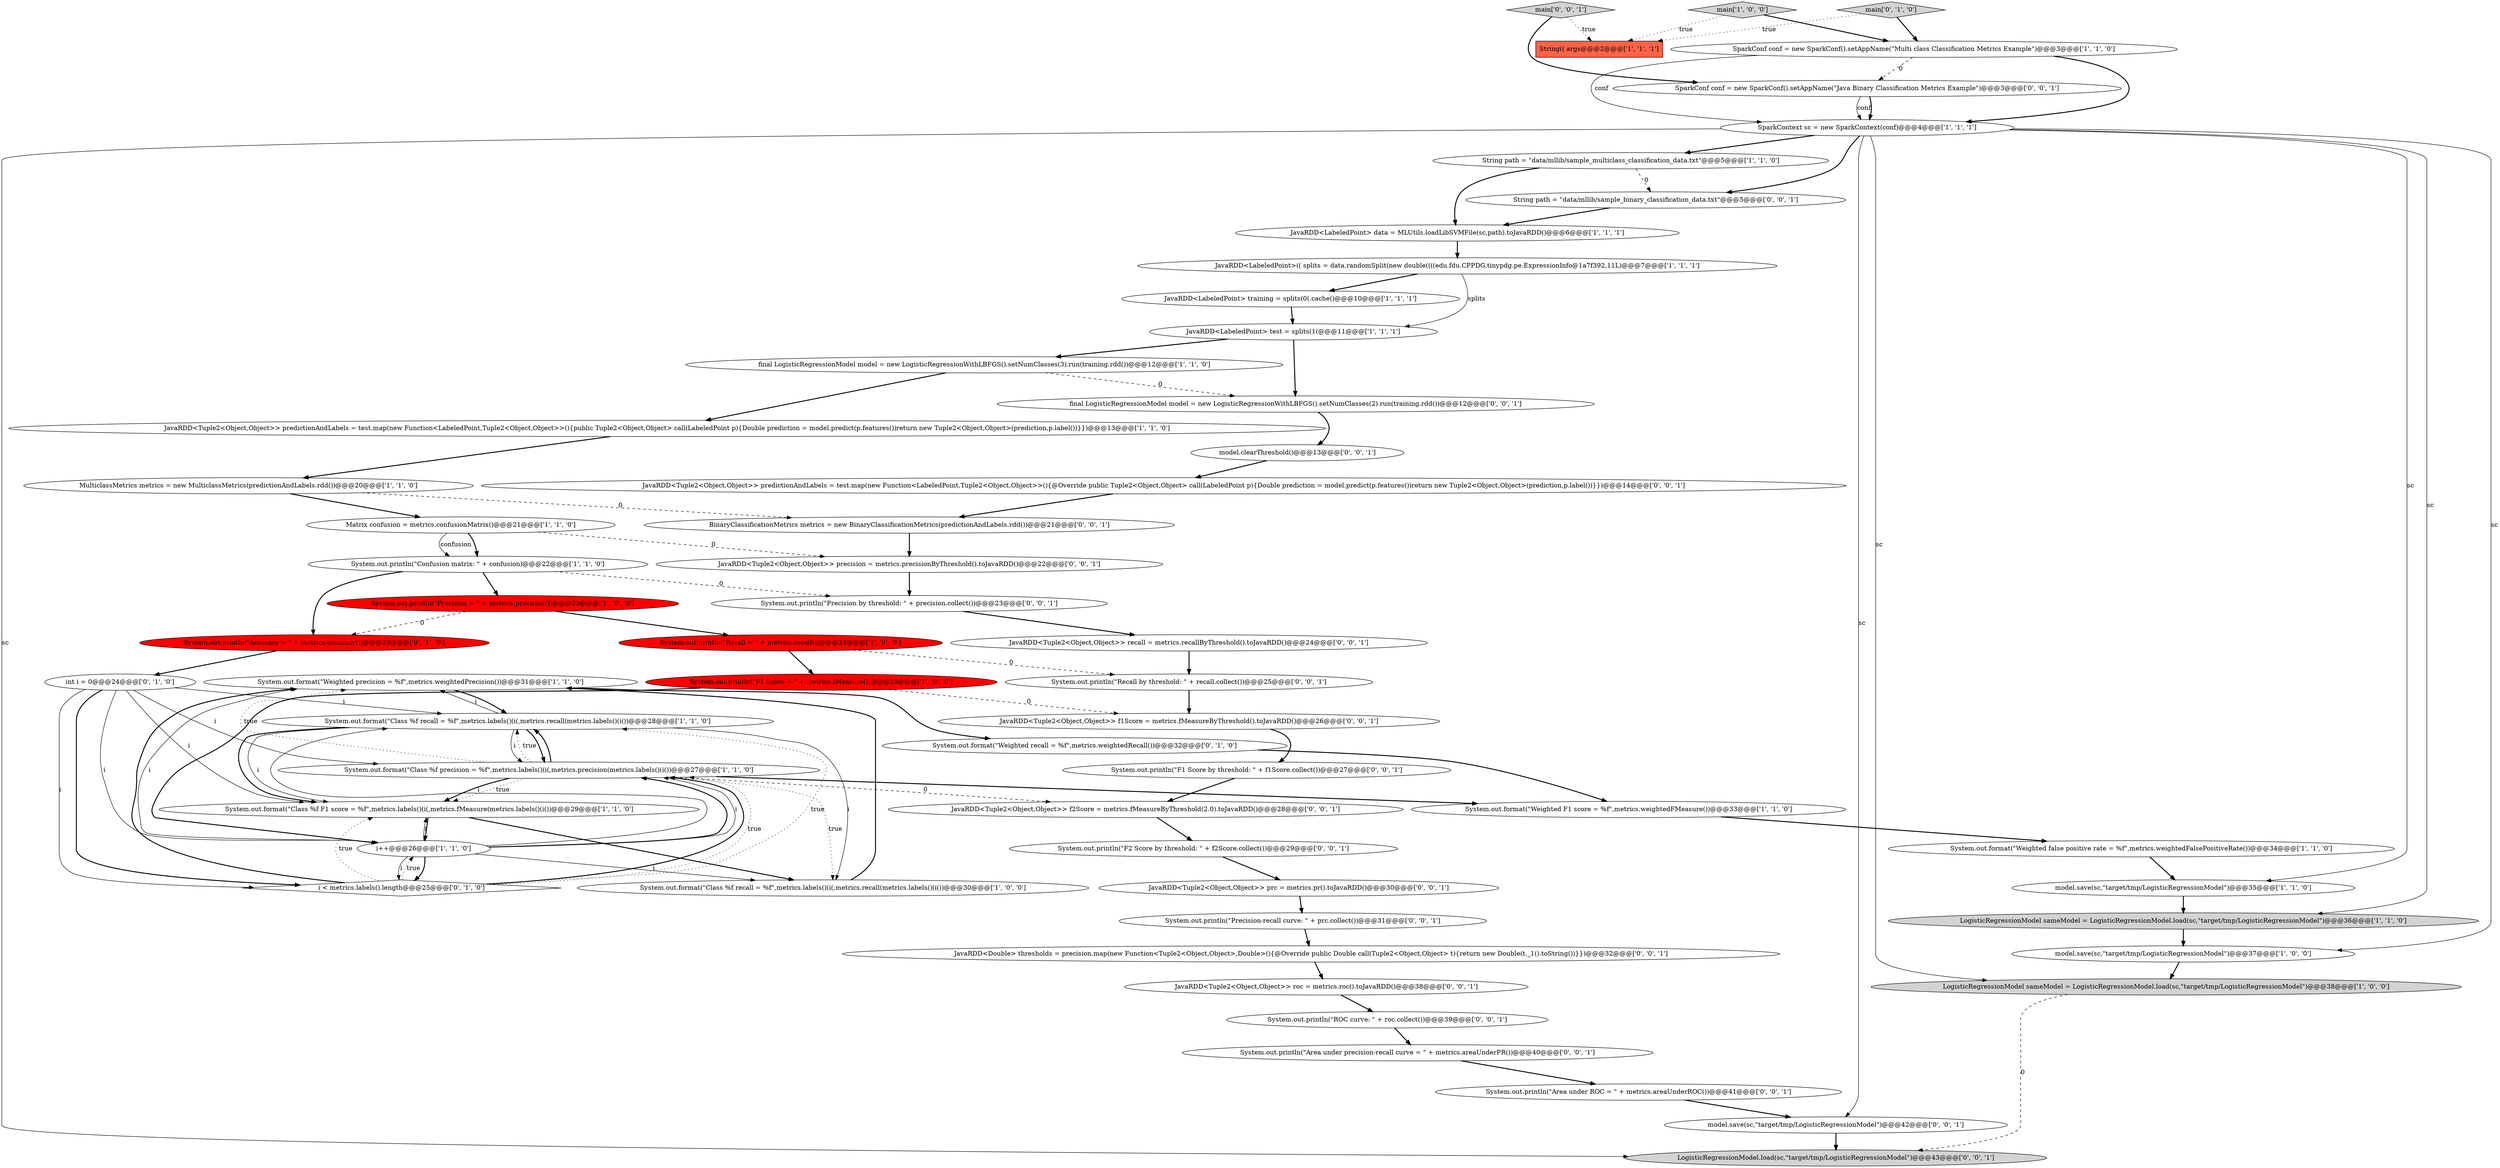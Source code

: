 digraph {
42 [style = filled, label = "LogisticRegressionModel.load(sc,\"target/tmp/LogisticRegressionModel\")@@@43@@@['0', '0', '1']", fillcolor = lightgray, shape = ellipse image = "AAA0AAABBB3BBB"];
43 [style = filled, label = "String path = \"data/mllib/sample_binary_classification_data.txt\"@@@5@@@['0', '0', '1']", fillcolor = white, shape = ellipse image = "AAA0AAABBB3BBB"];
37 [style = filled, label = "JavaRDD<Tuple2<Object,Object>> recall = metrics.recallByThreshold().toJavaRDD()@@@24@@@['0', '0', '1']", fillcolor = white, shape = ellipse image = "AAA0AAABBB3BBB"];
39 [style = filled, label = "JavaRDD<Double> thresholds = precision.map(new Function<Tuple2<Object,Object>,Double>(){@Override public Double call(Tuple2<Object,Object> t){return new Double(t._1().toString())}})@@@32@@@['0', '0', '1']", fillcolor = white, shape = ellipse image = "AAA0AAABBB3BBB"];
18 [style = filled, label = "model.save(sc,\"target/tmp/LogisticRegressionModel\")@@@37@@@['1', '0', '0']", fillcolor = white, shape = ellipse image = "AAA0AAABBB1BBB"];
11 [style = filled, label = "final LogisticRegressionModel model = new LogisticRegressionWithLBFGS().setNumClasses(3).run(training.rdd())@@@12@@@['1', '1', '0']", fillcolor = white, shape = ellipse image = "AAA0AAABBB1BBB"];
20 [style = filled, label = "MulticlassMetrics metrics = new MulticlassMetrics(predictionAndLabels.rdd())@@@20@@@['1', '1', '0']", fillcolor = white, shape = ellipse image = "AAA0AAABBB1BBB"];
46 [style = filled, label = "model.clearThreshold()@@@13@@@['0', '0', '1']", fillcolor = white, shape = ellipse image = "AAA0AAABBB3BBB"];
51 [style = filled, label = "SparkConf conf = new SparkConf().setAppName(\"Java Binary Classification Metrics Example\")@@@3@@@['0', '0', '1']", fillcolor = white, shape = ellipse image = "AAA0AAABBB3BBB"];
48 [style = filled, label = "JavaRDD<Tuple2<Object,Object>> f1Score = metrics.fMeasureByThreshold().toJavaRDD()@@@26@@@['0', '0', '1']", fillcolor = white, shape = ellipse image = "AAA0AAABBB3BBB"];
36 [style = filled, label = "final LogisticRegressionModel model = new LogisticRegressionWithLBFGS().setNumClasses(2).run(training.rdd())@@@12@@@['0', '0', '1']", fillcolor = white, shape = ellipse image = "AAA0AAABBB3BBB"];
52 [style = filled, label = "System.out.println(\"F2 Score by threshold: \" + f2Score.collect())@@@29@@@['0', '0', '1']", fillcolor = white, shape = ellipse image = "AAA0AAABBB3BBB"];
15 [style = filled, label = "JavaRDD<LabeledPoint>(( splits = data.randomSplit(new double((((edu.fdu.CPPDG.tinypdg.pe.ExpressionInfo@1a7f392,11L)@@@7@@@['1', '1', '1']", fillcolor = white, shape = ellipse image = "AAA0AAABBB1BBB"];
6 [style = filled, label = "System.out.println(\"Recall = \" + metrics.recall())@@@24@@@['1', '0', '0']", fillcolor = red, shape = ellipse image = "AAA1AAABBB1BBB"];
7 [style = filled, label = "i++@@@26@@@['1', '1', '0']", fillcolor = white, shape = ellipse image = "AAA0AAABBB1BBB"];
16 [style = filled, label = "System.out.format(\"Weighted precision = %f\",metrics.weightedPrecision())@@@31@@@['1', '1', '0']", fillcolor = white, shape = ellipse image = "AAA0AAABBB1BBB"];
13 [style = filled, label = "JavaRDD<LabeledPoint> data = MLUtils.loadLibSVMFile(sc,path).toJavaRDD()@@@6@@@['1', '1', '1']", fillcolor = white, shape = ellipse image = "AAA0AAABBB1BBB"];
9 [style = filled, label = "System.out.println(\"Precision = \" + metrics.precision())@@@23@@@['1', '0', '0']", fillcolor = red, shape = ellipse image = "AAA1AAABBB1BBB"];
27 [style = filled, label = "System.out.format(\"Class %f recall = %f\",metrics.labels()(i(,metrics.recall(metrics.labels()(i())@@@30@@@['1', '0', '0']", fillcolor = white, shape = ellipse image = "AAA0AAABBB1BBB"];
5 [style = filled, label = "Matrix confusion = metrics.confusionMatrix()@@@21@@@['1', '1', '0']", fillcolor = white, shape = ellipse image = "AAA0AAABBB1BBB"];
23 [style = filled, label = "LogisticRegressionModel sameModel = LogisticRegressionModel.load(sc,\"target/tmp/LogisticRegressionModel\")@@@38@@@['1', '0', '0']", fillcolor = lightgray, shape = ellipse image = "AAA0AAABBB1BBB"];
24 [style = filled, label = "System.out.format(\"Weighted F1 score = %f\",metrics.weightedFMeasure())@@@33@@@['1', '1', '0']", fillcolor = white, shape = ellipse image = "AAA0AAABBB1BBB"];
44 [style = filled, label = "System.out.println(\"Precision by threshold: \" + precision.collect())@@@23@@@['0', '0', '1']", fillcolor = white, shape = ellipse image = "AAA0AAABBB3BBB"];
47 [style = filled, label = "JavaRDD<Tuple2<Object,Object>> roc = metrics.roc().toJavaRDD()@@@38@@@['0', '0', '1']", fillcolor = white, shape = ellipse image = "AAA0AAABBB3BBB"];
25 [style = filled, label = "System.out.format(\"Class %f recall = %f\",metrics.labels()(i(,metrics.recall(metrics.labels()(i())@@@28@@@['1', '1', '0']", fillcolor = white, shape = ellipse image = "AAA0AAABBB1BBB"];
8 [style = filled, label = "model.save(sc,\"target/tmp/LogisticRegressionModel\")@@@35@@@['1', '1', '0']", fillcolor = white, shape = ellipse image = "AAA0AAABBB1BBB"];
3 [style = filled, label = "System.out.println(\"Confusion matrix: \" + confusion)@@@22@@@['1', '1', '0']", fillcolor = white, shape = ellipse image = "AAA0AAABBB1BBB"];
19 [style = filled, label = "SparkConf conf = new SparkConf().setAppName(\"Multi class Classification Metrics Example\")@@@3@@@['1', '1', '0']", fillcolor = white, shape = ellipse image = "AAA0AAABBB1BBB"];
50 [style = filled, label = "System.out.println(\"ROC curve: \" + roc.collect())@@@39@@@['0', '0', '1']", fillcolor = white, shape = ellipse image = "AAA0AAABBB3BBB"];
12 [style = filled, label = "System.out.format(\"Weighted false positive rate = %f\",metrics.weightedFalsePositiveRate())@@@34@@@['1', '1', '0']", fillcolor = white, shape = ellipse image = "AAA0AAABBB1BBB"];
26 [style = filled, label = "LogisticRegressionModel sameModel = LogisticRegressionModel.load(sc,\"target/tmp/LogisticRegressionModel\")@@@36@@@['1', '1', '0']", fillcolor = lightgray, shape = ellipse image = "AAA0AAABBB1BBB"];
21 [style = filled, label = "System.out.println(\"F1 Score = \" + metrics.fMeasure())@@@25@@@['1', '0', '0']", fillcolor = red, shape = ellipse image = "AAA1AAABBB1BBB"];
29 [style = filled, label = "System.out.println(\"Accuracy = \" + metrics.accuracy())@@@23@@@['0', '1', '0']", fillcolor = red, shape = ellipse image = "AAA1AAABBB2BBB"];
30 [style = filled, label = "main['0', '1', '0']", fillcolor = lightgray, shape = diamond image = "AAA0AAABBB2BBB"];
41 [style = filled, label = "System.out.println(\"Area under ROC = \" + metrics.areaUnderROC())@@@41@@@['0', '0', '1']", fillcolor = white, shape = ellipse image = "AAA0AAABBB3BBB"];
45 [style = filled, label = "JavaRDD<Tuple2<Object,Object>> precision = metrics.precisionByThreshold().toJavaRDD()@@@22@@@['0', '0', '1']", fillcolor = white, shape = ellipse image = "AAA0AAABBB3BBB"];
0 [style = filled, label = "String(( args@@@2@@@['1', '1', '1']", fillcolor = tomato, shape = box image = "AAA0AAABBB1BBB"];
53 [style = filled, label = "JavaRDD<Tuple2<Object,Object>> f2Score = metrics.fMeasureByThreshold(2.0).toJavaRDD()@@@28@@@['0', '0', '1']", fillcolor = white, shape = ellipse image = "AAA0AAABBB3BBB"];
38 [style = filled, label = "System.out.println(\"Area under precision-recall curve = \" + metrics.areaUnderPR())@@@40@@@['0', '0', '1']", fillcolor = white, shape = ellipse image = "AAA0AAABBB3BBB"];
40 [style = filled, label = "JavaRDD<Tuple2<Object,Object>> prc = metrics.pr().toJavaRDD()@@@30@@@['0', '0', '1']", fillcolor = white, shape = ellipse image = "AAA0AAABBB3BBB"];
49 [style = filled, label = "System.out.println(\"F1 Score by threshold: \" + f1Score.collect())@@@27@@@['0', '0', '1']", fillcolor = white, shape = ellipse image = "AAA0AAABBB3BBB"];
54 [style = filled, label = "BinaryClassificationMetrics metrics = new BinaryClassificationMetrics(predictionAndLabels.rdd())@@@21@@@['0', '0', '1']", fillcolor = white, shape = ellipse image = "AAA0AAABBB3BBB"];
56 [style = filled, label = "System.out.println(\"Precision-recall curve: \" + prc.collect())@@@31@@@['0', '0', '1']", fillcolor = white, shape = ellipse image = "AAA0AAABBB3BBB"];
32 [style = filled, label = "i < metrics.labels().length@@@25@@@['0', '1', '0']", fillcolor = white, shape = diamond image = "AAA0AAABBB2BBB"];
34 [style = filled, label = "main['0', '0', '1']", fillcolor = lightgray, shape = diamond image = "AAA0AAABBB3BBB"];
22 [style = filled, label = "SparkContext sc = new SparkContext(conf)@@@4@@@['1', '1', '1']", fillcolor = white, shape = ellipse image = "AAA0AAABBB1BBB"];
31 [style = filled, label = "int i = 0@@@24@@@['0', '1', '0']", fillcolor = white, shape = ellipse image = "AAA0AAABBB2BBB"];
57 [style = filled, label = "model.save(sc,\"target/tmp/LogisticRegressionModel\")@@@42@@@['0', '0', '1']", fillcolor = white, shape = ellipse image = "AAA0AAABBB3BBB"];
33 [style = filled, label = "System.out.format(\"Weighted recall = %f\",metrics.weightedRecall())@@@32@@@['0', '1', '0']", fillcolor = white, shape = ellipse image = "AAA0AAABBB2BBB"];
10 [style = filled, label = "main['1', '0', '0']", fillcolor = lightgray, shape = diamond image = "AAA0AAABBB1BBB"];
4 [style = filled, label = "JavaRDD<Tuple2<Object,Object>> predictionAndLabels = test.map(new Function<LabeledPoint,Tuple2<Object,Object>>(){public Tuple2<Object,Object> call(LabeledPoint p){Double prediction = model.predict(p.features())return new Tuple2<Object,Object>(prediction,p.label())}})@@@13@@@['1', '1', '0']", fillcolor = white, shape = ellipse image = "AAA0AAABBB1BBB"];
17 [style = filled, label = "JavaRDD<LabeledPoint> test = splits(1(@@@11@@@['1', '1', '1']", fillcolor = white, shape = ellipse image = "AAA0AAABBB1BBB"];
1 [style = filled, label = "JavaRDD<LabeledPoint> training = splits(0(.cache()@@@10@@@['1', '1', '1']", fillcolor = white, shape = ellipse image = "AAA0AAABBB1BBB"];
28 [style = filled, label = "String path = \"data/mllib/sample_multiclass_classification_data.txt\"@@@5@@@['1', '1', '0']", fillcolor = white, shape = ellipse image = "AAA0AAABBB1BBB"];
55 [style = filled, label = "System.out.println(\"Recall by threshold: \" + recall.collect())@@@25@@@['0', '0', '1']", fillcolor = white, shape = ellipse image = "AAA0AAABBB3BBB"];
35 [style = filled, label = "JavaRDD<Tuple2<Object,Object>> predictionAndLabels = test.map(new Function<LabeledPoint,Tuple2<Object,Object>>(){@Override public Tuple2<Object,Object> call(LabeledPoint p){Double prediction = model.predict(p.features())return new Tuple2<Object,Object>(prediction,p.label())}})@@@14@@@['0', '0', '1']", fillcolor = white, shape = ellipse image = "AAA0AAABBB3BBB"];
2 [style = filled, label = "System.out.format(\"Class %f F1 score = %f\",metrics.labels()(i(,metrics.fMeasure(metrics.labels()(i())@@@29@@@['1', '1', '0']", fillcolor = white, shape = ellipse image = "AAA0AAABBB1BBB"];
14 [style = filled, label = "System.out.format(\"Class %f precision = %f\",metrics.labels()(i(,metrics.precision(metrics.labels()(i())@@@27@@@['1', '1', '0']", fillcolor = white, shape = ellipse image = "AAA0AAABBB1BBB"];
5->3 [style = bold, label=""];
14->24 [style = bold, label=""];
7->32 [style = bold, label=""];
14->25 [style = bold, label=""];
25->2 [style = solid, label="i"];
10->19 [style = bold, label=""];
30->0 [style = dotted, label="true"];
38->41 [style = bold, label=""];
25->14 [style = bold, label=""];
37->55 [style = bold, label=""];
7->16 [style = solid, label="i"];
9->6 [style = bold, label=""];
22->26 [style = solid, label="sc"];
7->14 [style = bold, label=""];
6->55 [style = dashed, label="0"];
17->36 [style = bold, label=""];
55->48 [style = bold, label=""];
25->16 [style = solid, label="i"];
32->25 [style = dotted, label="true"];
5->3 [style = solid, label="confusion"];
22->57 [style = solid, label="sc"];
21->48 [style = dashed, label="0"];
39->47 [style = bold, label=""];
14->2 [style = dotted, label="true"];
48->49 [style = bold, label=""];
31->32 [style = solid, label="i"];
35->54 [style = bold, label=""];
53->52 [style = bold, label=""];
51->22 [style = solid, label="conf"];
22->43 [style = bold, label=""];
32->2 [style = dotted, label="true"];
31->7 [style = solid, label="i"];
27->16 [style = bold, label=""];
14->27 [style = dotted, label="true"];
11->36 [style = dashed, label="0"];
25->2 [style = bold, label=""];
25->14 [style = solid, label="i"];
1->17 [style = bold, label=""];
43->13 [style = bold, label=""];
19->22 [style = solid, label="conf"];
30->19 [style = bold, label=""];
36->46 [style = bold, label=""];
19->51 [style = dashed, label="0"];
28->43 [style = dashed, label="0"];
16->33 [style = bold, label=""];
5->45 [style = dashed, label="0"];
22->8 [style = solid, label="sc"];
14->25 [style = dotted, label="true"];
7->27 [style = solid, label="i"];
2->27 [style = bold, label=""];
21->7 [style = bold, label=""];
10->0 [style = dotted, label="true"];
44->37 [style = bold, label=""];
13->15 [style = bold, label=""];
19->22 [style = bold, label=""];
3->29 [style = bold, label=""];
24->12 [style = bold, label=""];
18->23 [style = bold, label=""];
40->56 [style = bold, label=""];
7->2 [style = solid, label="i"];
6->21 [style = bold, label=""];
31->32 [style = bold, label=""];
11->4 [style = bold, label=""];
32->7 [style = dotted, label="true"];
32->14 [style = bold, label=""];
22->28 [style = bold, label=""];
22->23 [style = solid, label="sc"];
32->16 [style = bold, label=""];
31->14 [style = solid, label="i"];
32->14 [style = dotted, label="true"];
45->44 [style = bold, label=""];
34->0 [style = dotted, label="true"];
47->50 [style = bold, label=""];
3->9 [style = bold, label=""];
34->51 [style = bold, label=""];
14->16 [style = dotted, label="true"];
20->54 [style = dashed, label="0"];
12->8 [style = bold, label=""];
33->24 [style = bold, label=""];
52->40 [style = bold, label=""];
46->35 [style = bold, label=""];
4->20 [style = bold, label=""];
56->39 [style = bold, label=""];
14->2 [style = bold, label=""];
7->14 [style = solid, label="i"];
15->1 [style = bold, label=""];
54->45 [style = bold, label=""];
57->42 [style = bold, label=""];
7->32 [style = solid, label="i"];
14->53 [style = dashed, label="0"];
22->18 [style = solid, label="sc"];
29->31 [style = bold, label=""];
3->44 [style = dashed, label="0"];
28->13 [style = bold, label=""];
16->25 [style = bold, label=""];
31->25 [style = solid, label="i"];
41->57 [style = bold, label=""];
7->25 [style = solid, label="i"];
17->11 [style = bold, label=""];
20->5 [style = bold, label=""];
49->53 [style = bold, label=""];
31->2 [style = solid, label="i"];
9->29 [style = dashed, label="0"];
50->38 [style = bold, label=""];
25->27 [style = solid, label="i"];
51->22 [style = bold, label=""];
15->17 [style = solid, label="splits"];
22->42 [style = solid, label="sc"];
2->7 [style = bold, label=""];
23->42 [style = dashed, label="0"];
26->18 [style = bold, label=""];
8->26 [style = bold, label=""];
}
